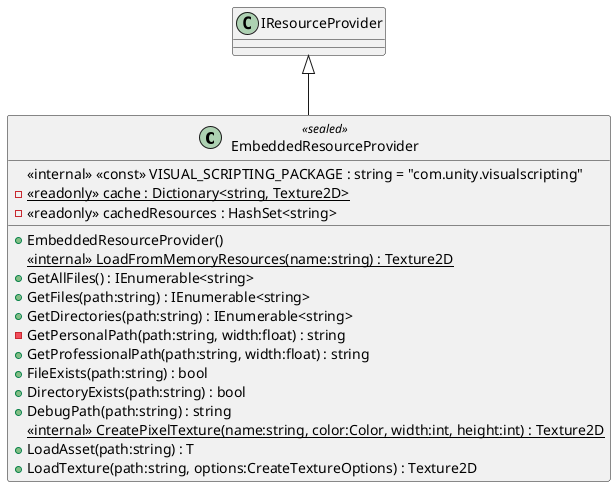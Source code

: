 @startuml
class EmbeddedResourceProvider <<sealed>> {
    <<internal>> <<const>> VISUAL_SCRIPTING_PACKAGE : string = "com.unity.visualscripting"
    - {static} <<readonly>> cache : Dictionary<string, Texture2D>
    - <<readonly>> cachedResources : HashSet<string>
    + EmbeddedResourceProvider()
    <<internal>> {static} LoadFromMemoryResources(name:string) : Texture2D
    + GetAllFiles() : IEnumerable<string>
    + GetFiles(path:string) : IEnumerable<string>
    + GetDirectories(path:string) : IEnumerable<string>
    - GetPersonalPath(path:string, width:float) : string
    + GetProfessionalPath(path:string, width:float) : string
    + FileExists(path:string) : bool
    + DirectoryExists(path:string) : bool
    + DebugPath(path:string) : string
    <<internal>> {static} CreatePixelTexture(name:string, color:Color, width:int, height:int) : Texture2D
    + LoadAsset(path:string) : T
    + LoadTexture(path:string, options:CreateTextureOptions) : Texture2D
}
IResourceProvider <|-- EmbeddedResourceProvider
@enduml
